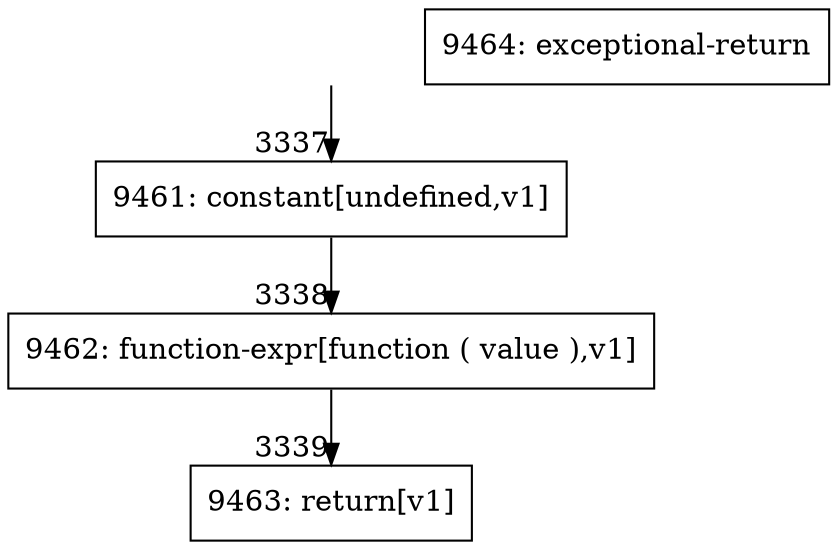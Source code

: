digraph {
rankdir="TD"
BB_entry229[shape=none,label=""];
BB_entry229 -> BB3337 [tailport=s, headport=n, headlabel="    3337"]
BB3337 [shape=record label="{9461: constant[undefined,v1]}" ] 
BB3337 -> BB3338 [tailport=s, headport=n, headlabel="      3338"]
BB3338 [shape=record label="{9462: function-expr[function ( value ),v1]}" ] 
BB3338 -> BB3339 [tailport=s, headport=n, headlabel="      3339"]
BB3339 [shape=record label="{9463: return[v1]}" ] 
BB3340 [shape=record label="{9464: exceptional-return}" ] 
}
